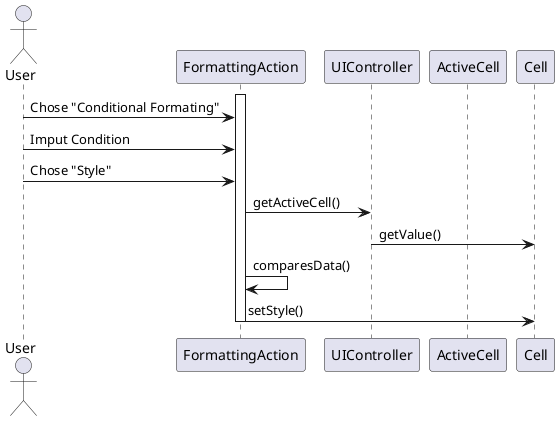 @startuml doc-files/macros_04_01.1.png

actor User

    participant "FormattingAction" as fact
    participant "UIController" as UICTR
    participant "ActiveCell" as ac
    participant "Cell" as c
    activate fact
        User -> fact : Chose "Conditional Formating"
		User -> fact : Imput Condition
	    User -> fact : Chose "Style"
        fact -> UICTR : getActiveCell()
        UICTR -> c : getValue()
        fact -> fact : comparesData()
        fact -> c : setStyle()
    deactivate fact

@enduml